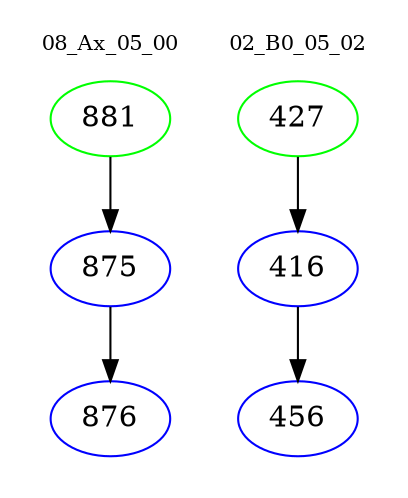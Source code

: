 digraph{
subgraph cluster_0 {
color = white
label = "08_Ax_05_00";
fontsize=10;
T0_881 [label="881", color="green"]
T0_881 -> T0_875 [color="black"]
T0_875 [label="875", color="blue"]
T0_875 -> T0_876 [color="black"]
T0_876 [label="876", color="blue"]
}
subgraph cluster_1 {
color = white
label = "02_B0_05_02";
fontsize=10;
T1_427 [label="427", color="green"]
T1_427 -> T1_416 [color="black"]
T1_416 [label="416", color="blue"]
T1_416 -> T1_456 [color="black"]
T1_456 [label="456", color="blue"]
}
}
